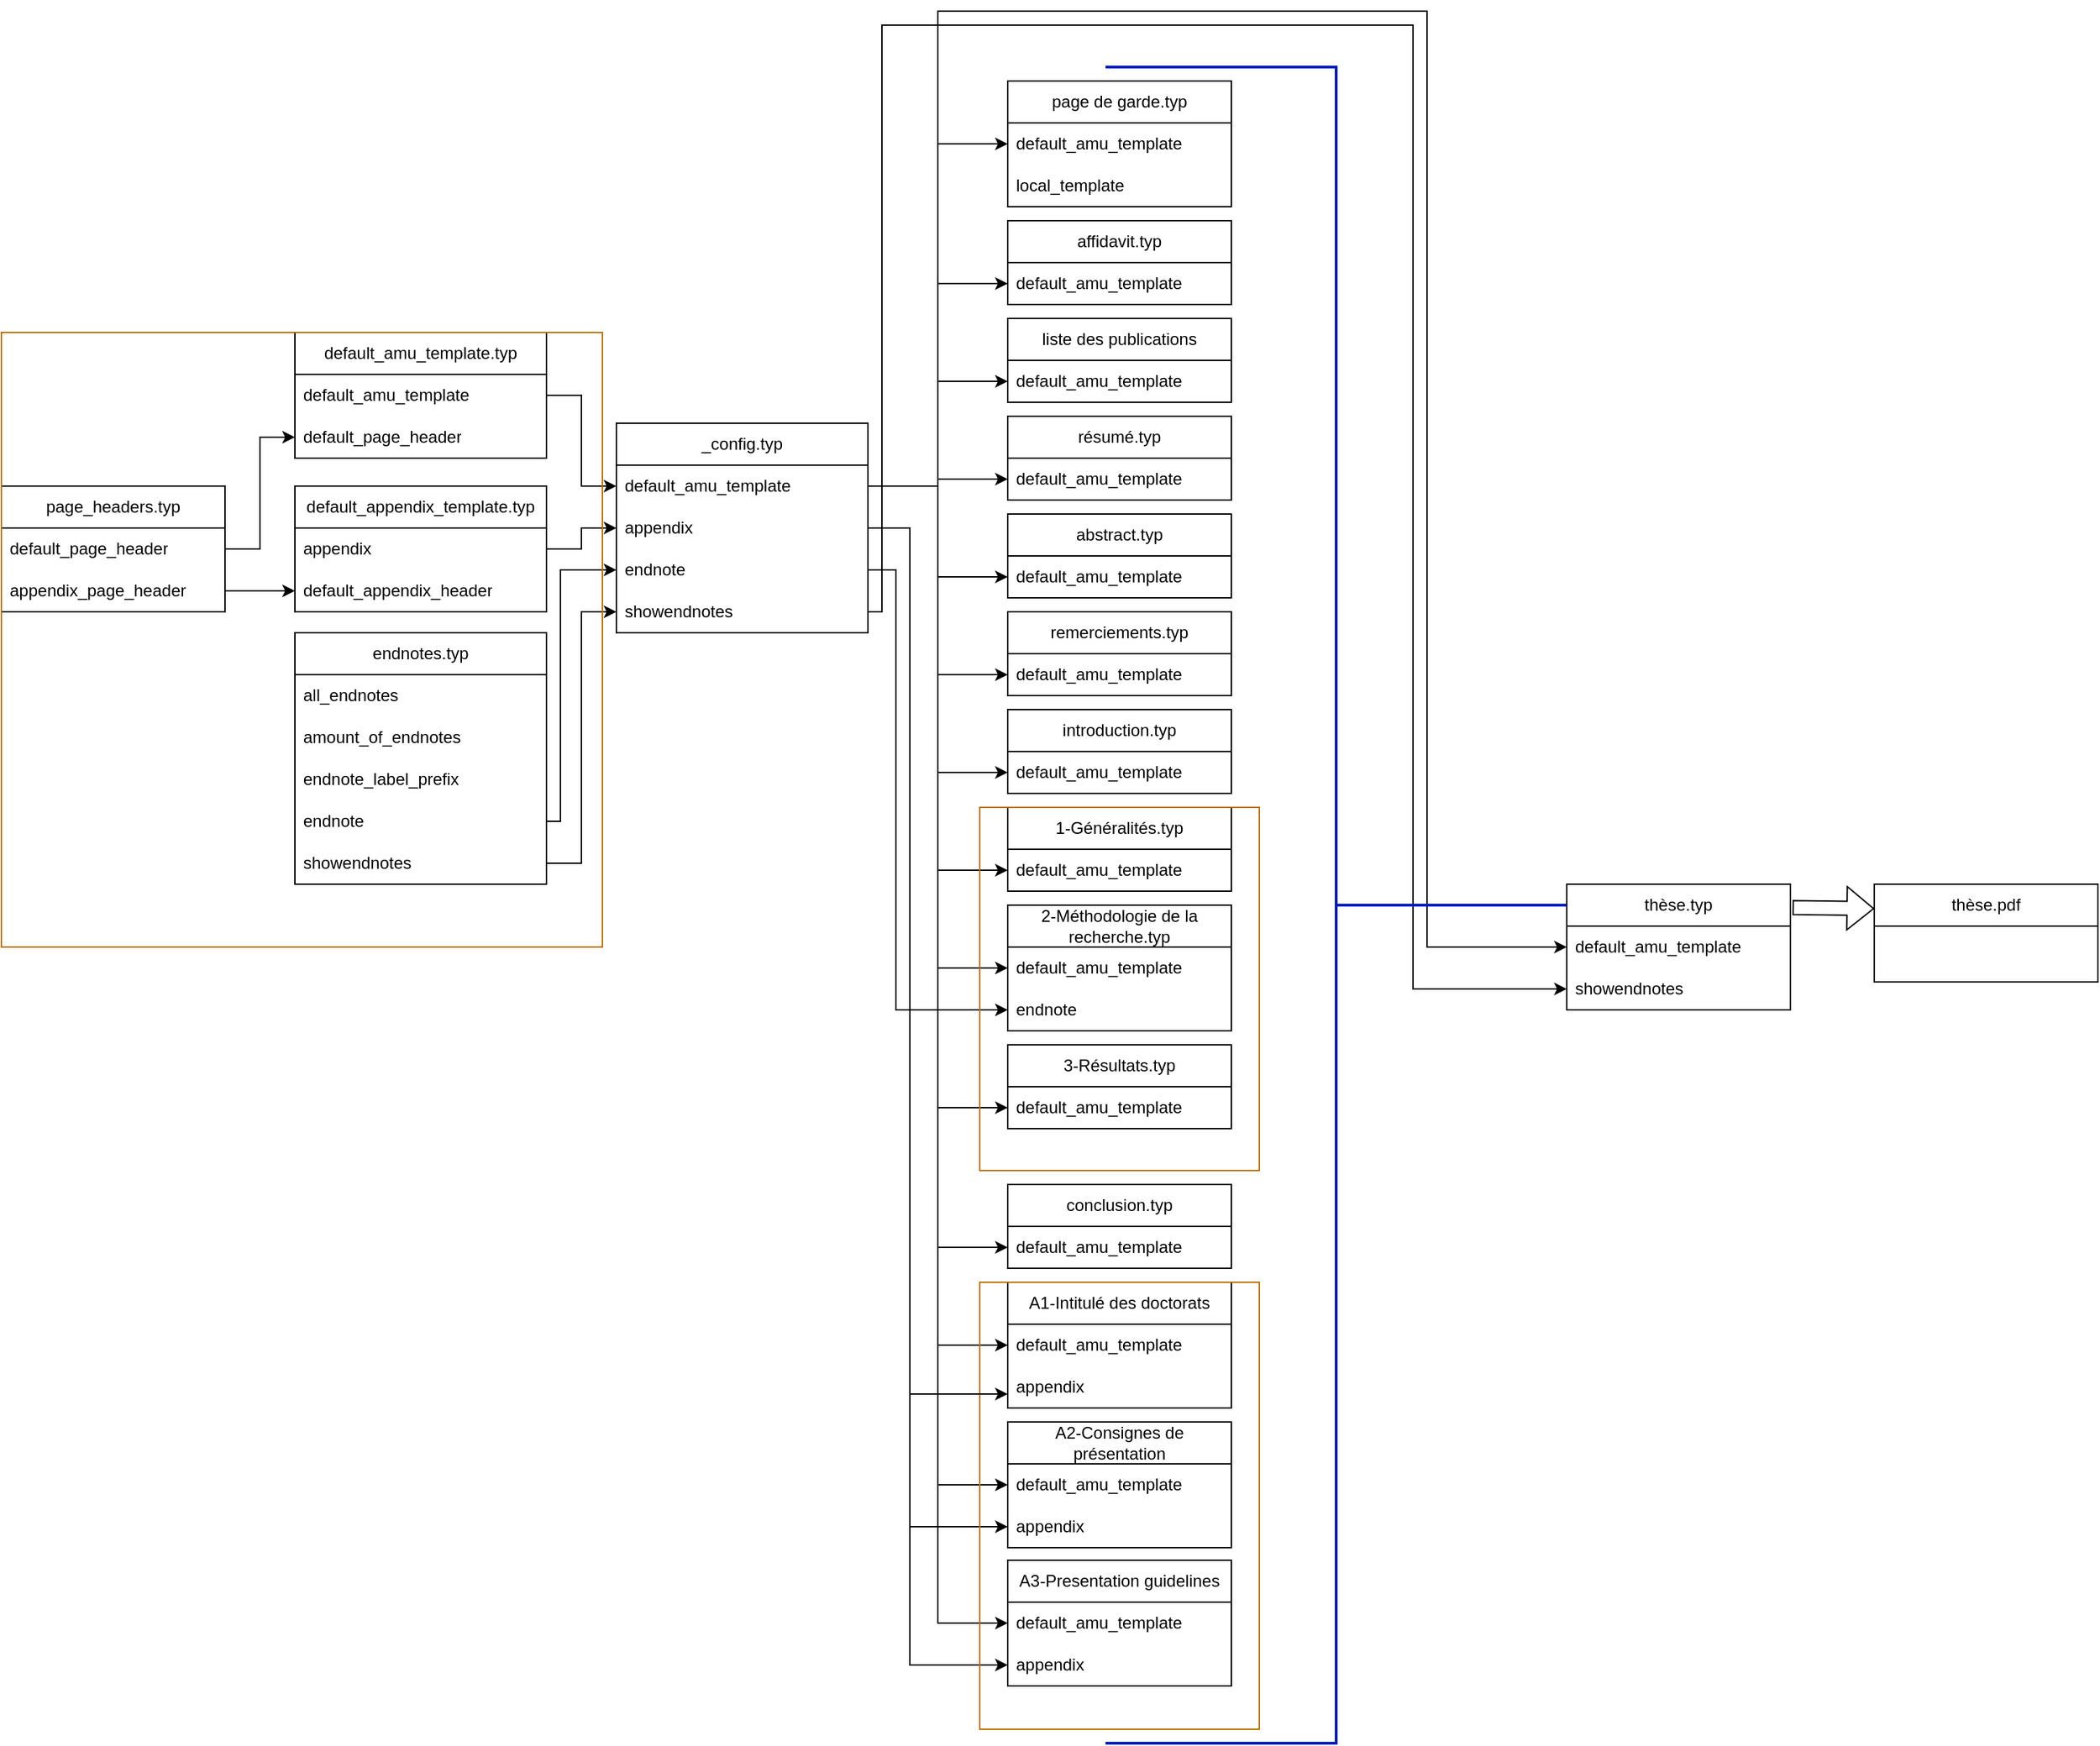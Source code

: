 <mxfile version="28.2.8">
  <diagram name="Page-1" id="f5zV6g6fs_9ZL17AsfsI">
    <mxGraphModel dx="2377" dy="2571" grid="1" gridSize="10" guides="1" tooltips="1" connect="1" arrows="1" fold="1" page="1" pageScale="1" pageWidth="827" pageHeight="1169" math="0" shadow="0">
      <root>
        <mxCell id="0" />
        <mxCell id="1" parent="0" />
        <mxCell id="rs9niIWSedK94m5eWvFF-23" value="endnotes.typ" style="swimlane;fontStyle=0;childLayout=stackLayout;horizontal=1;startSize=30;horizontalStack=0;resizeParent=1;resizeParentMax=0;resizeLast=0;collapsible=1;marginBottom=0;whiteSpace=wrap;html=1;" parent="1" vertex="1">
          <mxGeometry x="220" y="445" width="180" height="180" as="geometry" />
        </mxCell>
        <mxCell id="rs9niIWSedK94m5eWvFF-24" value="all_endnotes" style="text;strokeColor=none;fillColor=none;align=left;verticalAlign=middle;spacingLeft=4;spacingRight=4;overflow=hidden;points=[[0,0.5],[1,0.5]];portConstraint=eastwest;rotatable=0;whiteSpace=wrap;html=1;" parent="rs9niIWSedK94m5eWvFF-23" vertex="1">
          <mxGeometry y="30" width="180" height="30" as="geometry" />
        </mxCell>
        <mxCell id="rs9niIWSedK94m5eWvFF-25" value="amount_of_endnotes" style="text;strokeColor=none;fillColor=none;align=left;verticalAlign=middle;spacingLeft=4;spacingRight=4;overflow=hidden;points=[[0,0.5],[1,0.5]];portConstraint=eastwest;rotatable=0;whiteSpace=wrap;html=1;" parent="rs9niIWSedK94m5eWvFF-23" vertex="1">
          <mxGeometry y="60" width="180" height="30" as="geometry" />
        </mxCell>
        <mxCell id="rs9niIWSedK94m5eWvFF-28" value="endnote_label_prefix" style="text;strokeColor=none;fillColor=none;align=left;verticalAlign=middle;spacingLeft=4;spacingRight=4;overflow=hidden;points=[[0,0.5],[1,0.5]];portConstraint=eastwest;rotatable=0;whiteSpace=wrap;html=1;" parent="rs9niIWSedK94m5eWvFF-23" vertex="1">
          <mxGeometry y="90" width="180" height="30" as="geometry" />
        </mxCell>
        <mxCell id="rs9niIWSedK94m5eWvFF-27" value="endnote" style="text;strokeColor=none;fillColor=none;align=left;verticalAlign=middle;spacingLeft=4;spacingRight=4;overflow=hidden;points=[[0,0.5],[1,0.5]];portConstraint=eastwest;rotatable=0;whiteSpace=wrap;html=1;" parent="rs9niIWSedK94m5eWvFF-23" vertex="1">
          <mxGeometry y="120" width="180" height="30" as="geometry" />
        </mxCell>
        <mxCell id="rs9niIWSedK94m5eWvFF-29" value="showendnotes" style="text;strokeColor=none;fillColor=none;align=left;verticalAlign=middle;spacingLeft=4;spacingRight=4;overflow=hidden;points=[[0,0.5],[1,0.5]];portConstraint=eastwest;rotatable=0;whiteSpace=wrap;html=1;" parent="rs9niIWSedK94m5eWvFF-23" vertex="1">
          <mxGeometry y="150" width="180" height="30" as="geometry" />
        </mxCell>
        <mxCell id="rs9niIWSedK94m5eWvFF-9" value="default_amu_template.typ" style="swimlane;fontStyle=0;childLayout=stackLayout;horizontal=1;startSize=30;horizontalStack=0;resizeParent=1;resizeParentMax=0;resizeLast=0;collapsible=1;marginBottom=0;whiteSpace=wrap;html=1;" parent="1" vertex="1">
          <mxGeometry x="220" y="230" width="180" height="90" as="geometry" />
        </mxCell>
        <mxCell id="rs9niIWSedK94m5eWvFF-10" value="default_amu_template" style="text;strokeColor=none;fillColor=none;align=left;verticalAlign=middle;spacingLeft=4;spacingRight=4;overflow=hidden;points=[[0,0.5],[1,0.5]];portConstraint=eastwest;rotatable=0;whiteSpace=wrap;html=1;" parent="rs9niIWSedK94m5eWvFF-9" vertex="1">
          <mxGeometry y="30" width="180" height="30" as="geometry" />
        </mxCell>
        <mxCell id="rs9niIWSedK94m5eWvFF-11" value="default_page_header" style="text;strokeColor=none;fillColor=none;align=left;verticalAlign=middle;spacingLeft=4;spacingRight=4;overflow=hidden;points=[[0,0.5],[1,0.5]];portConstraint=eastwest;rotatable=0;whiteSpace=wrap;html=1;" parent="rs9niIWSedK94m5eWvFF-9" vertex="1">
          <mxGeometry y="60" width="180" height="30" as="geometry" />
        </mxCell>
        <mxCell id="rs9niIWSedK94m5eWvFF-13" value="page_headers.typ" style="swimlane;fontStyle=0;childLayout=stackLayout;horizontal=1;startSize=30;horizontalStack=0;resizeParent=1;resizeParentMax=0;resizeLast=0;collapsible=1;marginBottom=0;whiteSpace=wrap;html=1;" parent="1" vertex="1">
          <mxGeometry x="10" y="340" width="160" height="90" as="geometry" />
        </mxCell>
        <mxCell id="rs9niIWSedK94m5eWvFF-14" value="default_page_header" style="text;strokeColor=none;fillColor=none;align=left;verticalAlign=middle;spacingLeft=4;spacingRight=4;overflow=hidden;points=[[0,0.5],[1,0.5]];portConstraint=eastwest;rotatable=0;whiteSpace=wrap;html=1;" parent="rs9niIWSedK94m5eWvFF-13" vertex="1">
          <mxGeometry y="30" width="160" height="30" as="geometry" />
        </mxCell>
        <mxCell id="rs9niIWSedK94m5eWvFF-15" value="appendix_page_header" style="text;strokeColor=none;fillColor=none;align=left;verticalAlign=middle;spacingLeft=4;spacingRight=4;overflow=hidden;points=[[0,0.5],[1,0.5]];portConstraint=eastwest;rotatable=0;whiteSpace=wrap;html=1;" parent="rs9niIWSedK94m5eWvFF-13" vertex="1">
          <mxGeometry y="60" width="160" height="30" as="geometry" />
        </mxCell>
        <mxCell id="rs9niIWSedK94m5eWvFF-17" value="default_appendix_template.typ" style="swimlane;fontStyle=0;childLayout=stackLayout;horizontal=1;startSize=30;horizontalStack=0;resizeParent=1;resizeParentMax=0;resizeLast=0;collapsible=1;marginBottom=0;whiteSpace=wrap;html=1;" parent="1" vertex="1">
          <mxGeometry x="220" y="340" width="180" height="90" as="geometry" />
        </mxCell>
        <mxCell id="rs9niIWSedK94m5eWvFF-18" value="appendix" style="text;strokeColor=none;fillColor=none;align=left;verticalAlign=middle;spacingLeft=4;spacingRight=4;overflow=hidden;points=[[0,0.5],[1,0.5]];portConstraint=eastwest;rotatable=0;whiteSpace=wrap;html=1;" parent="rs9niIWSedK94m5eWvFF-17" vertex="1">
          <mxGeometry y="30" width="180" height="30" as="geometry" />
        </mxCell>
        <mxCell id="rs9niIWSedK94m5eWvFF-19" value="default_appendix_header" style="text;strokeColor=none;fillColor=none;align=left;verticalAlign=middle;spacingLeft=4;spacingRight=4;overflow=hidden;points=[[0,0.5],[1,0.5]];portConstraint=eastwest;rotatable=0;whiteSpace=wrap;html=1;" parent="rs9niIWSedK94m5eWvFF-17" vertex="1">
          <mxGeometry y="60" width="180" height="30" as="geometry" />
        </mxCell>
        <mxCell id="rs9niIWSedK94m5eWvFF-21" style="edgeStyle=orthogonalEdgeStyle;rounded=0;orthogonalLoop=1;jettySize=auto;html=1;entryX=0;entryY=0.5;entryDx=0;entryDy=0;" parent="1" source="rs9niIWSedK94m5eWvFF-15" target="rs9niIWSedK94m5eWvFF-19" edge="1">
          <mxGeometry relative="1" as="geometry" />
        </mxCell>
        <mxCell id="rs9niIWSedK94m5eWvFF-22" style="edgeStyle=orthogonalEdgeStyle;rounded=0;orthogonalLoop=1;jettySize=auto;html=1;entryX=0;entryY=0.5;entryDx=0;entryDy=0;" parent="1" source="rs9niIWSedK94m5eWvFF-14" target="rs9niIWSedK94m5eWvFF-11" edge="1">
          <mxGeometry relative="1" as="geometry" />
        </mxCell>
        <mxCell id="rs9niIWSedK94m5eWvFF-35" value="_config.typ" style="swimlane;fontStyle=0;childLayout=stackLayout;horizontal=1;startSize=30;horizontalStack=0;resizeParent=1;resizeParentMax=0;resizeLast=0;collapsible=1;marginBottom=0;whiteSpace=wrap;html=1;" parent="1" vertex="1">
          <mxGeometry x="450" y="295" width="180" height="150" as="geometry" />
        </mxCell>
        <mxCell id="rs9niIWSedK94m5eWvFF-36" value="default_amu_template" style="text;strokeColor=none;fillColor=none;align=left;verticalAlign=middle;spacingLeft=4;spacingRight=4;overflow=hidden;points=[[0,0.5],[1,0.5]];portConstraint=eastwest;rotatable=0;whiteSpace=wrap;html=1;" parent="rs9niIWSedK94m5eWvFF-35" vertex="1">
          <mxGeometry y="30" width="180" height="30" as="geometry" />
        </mxCell>
        <mxCell id="rs9niIWSedK94m5eWvFF-37" value="appendix" style="text;strokeColor=none;fillColor=none;align=left;verticalAlign=middle;spacingLeft=4;spacingRight=4;overflow=hidden;points=[[0,0.5],[1,0.5]];portConstraint=eastwest;rotatable=0;whiteSpace=wrap;html=1;" parent="rs9niIWSedK94m5eWvFF-35" vertex="1">
          <mxGeometry y="60" width="180" height="30" as="geometry" />
        </mxCell>
        <mxCell id="rs9niIWSedK94m5eWvFF-39" value="endnote" style="text;strokeColor=none;fillColor=none;align=left;verticalAlign=middle;spacingLeft=4;spacingRight=4;overflow=hidden;points=[[0,0.5],[1,0.5]];portConstraint=eastwest;rotatable=0;whiteSpace=wrap;html=1;" parent="rs9niIWSedK94m5eWvFF-35" vertex="1">
          <mxGeometry y="90" width="180" height="30" as="geometry" />
        </mxCell>
        <mxCell id="rs9niIWSedK94m5eWvFF-40" value="showendnotes" style="text;strokeColor=none;fillColor=none;align=left;verticalAlign=middle;spacingLeft=4;spacingRight=4;overflow=hidden;points=[[0,0.5],[1,0.5]];portConstraint=eastwest;rotatable=0;whiteSpace=wrap;html=1;" parent="rs9niIWSedK94m5eWvFF-35" vertex="1">
          <mxGeometry y="120" width="180" height="30" as="geometry" />
        </mxCell>
        <mxCell id="rs9niIWSedK94m5eWvFF-41" style="edgeStyle=orthogonalEdgeStyle;rounded=0;orthogonalLoop=1;jettySize=auto;html=1;entryX=0;entryY=0.5;entryDx=0;entryDy=0;" parent="1" source="rs9niIWSedK94m5eWvFF-10" target="rs9niIWSedK94m5eWvFF-36" edge="1">
          <mxGeometry relative="1" as="geometry" />
        </mxCell>
        <mxCell id="rs9niIWSedK94m5eWvFF-42" style="edgeStyle=orthogonalEdgeStyle;rounded=0;orthogonalLoop=1;jettySize=auto;html=1;entryX=0;entryY=0.5;entryDx=0;entryDy=0;" parent="1" source="rs9niIWSedK94m5eWvFF-18" target="rs9niIWSedK94m5eWvFF-37" edge="1">
          <mxGeometry relative="1" as="geometry" />
        </mxCell>
        <mxCell id="rs9niIWSedK94m5eWvFF-45" value="page de garde.typ" style="swimlane;fontStyle=0;childLayout=stackLayout;horizontal=1;startSize=30;horizontalStack=0;resizeParent=1;resizeParentMax=0;resizeLast=0;collapsible=1;marginBottom=0;whiteSpace=wrap;html=1;" parent="1" vertex="1">
          <mxGeometry x="730" y="50" width="160" height="90" as="geometry" />
        </mxCell>
        <mxCell id="rs9niIWSedK94m5eWvFF-46" value="default_amu_template" style="text;strokeColor=none;fillColor=none;align=left;verticalAlign=middle;spacingLeft=4;spacingRight=4;overflow=hidden;points=[[0,0.5],[1,0.5]];portConstraint=eastwest;rotatable=0;whiteSpace=wrap;html=1;" parent="rs9niIWSedK94m5eWvFF-45" vertex="1">
          <mxGeometry y="30" width="160" height="30" as="geometry" />
        </mxCell>
        <mxCell id="rs9niIWSedK94m5eWvFF-47" value="local_template" style="text;strokeColor=none;fillColor=none;align=left;verticalAlign=middle;spacingLeft=4;spacingRight=4;overflow=hidden;points=[[0,0.5],[1,0.5]];portConstraint=eastwest;rotatable=0;whiteSpace=wrap;html=1;" parent="rs9niIWSedK94m5eWvFF-45" vertex="1">
          <mxGeometry y="60" width="160" height="30" as="geometry" />
        </mxCell>
        <mxCell id="rs9niIWSedK94m5eWvFF-48" style="edgeStyle=orthogonalEdgeStyle;rounded=0;orthogonalLoop=1;jettySize=auto;html=1;exitX=1;exitY=0.5;exitDx=0;exitDy=0;entryX=0;entryY=0.5;entryDx=0;entryDy=0;" parent="1" source="rs9niIWSedK94m5eWvFF-36" target="rs9niIWSedK94m5eWvFF-46" edge="1">
          <mxGeometry relative="1" as="geometry" />
        </mxCell>
        <mxCell id="rs9niIWSedK94m5eWvFF-49" value="affidavit.typ" style="swimlane;fontStyle=0;childLayout=stackLayout;horizontal=1;startSize=30;horizontalStack=0;resizeParent=1;resizeParentMax=0;resizeLast=0;collapsible=1;marginBottom=0;whiteSpace=wrap;html=1;" parent="1" vertex="1">
          <mxGeometry x="730" y="150" width="160" height="60" as="geometry" />
        </mxCell>
        <mxCell id="rs9niIWSedK94m5eWvFF-50" value="default_amu_template" style="text;strokeColor=none;fillColor=none;align=left;verticalAlign=middle;spacingLeft=4;spacingRight=4;overflow=hidden;points=[[0,0.5],[1,0.5]];portConstraint=eastwest;rotatable=0;whiteSpace=wrap;html=1;" parent="rs9niIWSedK94m5eWvFF-49" vertex="1">
          <mxGeometry y="30" width="160" height="30" as="geometry" />
        </mxCell>
        <mxCell id="rs9niIWSedK94m5eWvFF-52" value="liste des publications" style="swimlane;fontStyle=0;childLayout=stackLayout;horizontal=1;startSize=30;horizontalStack=0;resizeParent=1;resizeParentMax=0;resizeLast=0;collapsible=1;marginBottom=0;whiteSpace=wrap;html=1;" parent="1" vertex="1">
          <mxGeometry x="730" y="220" width="160" height="60" as="geometry" />
        </mxCell>
        <mxCell id="rs9niIWSedK94m5eWvFF-53" value="default_amu_template" style="text;strokeColor=none;fillColor=none;align=left;verticalAlign=middle;spacingLeft=4;spacingRight=4;overflow=hidden;points=[[0,0.5],[1,0.5]];portConstraint=eastwest;rotatable=0;whiteSpace=wrap;html=1;" parent="rs9niIWSedK94m5eWvFF-52" vertex="1">
          <mxGeometry y="30" width="160" height="30" as="geometry" />
        </mxCell>
        <mxCell id="rs9niIWSedK94m5eWvFF-54" value="résumé.typ" style="swimlane;fontStyle=0;childLayout=stackLayout;horizontal=1;startSize=30;horizontalStack=0;resizeParent=1;resizeParentMax=0;resizeLast=0;collapsible=1;marginBottom=0;whiteSpace=wrap;html=1;" parent="1" vertex="1">
          <mxGeometry x="730" y="290" width="160" height="60" as="geometry" />
        </mxCell>
        <mxCell id="rs9niIWSedK94m5eWvFF-55" value="default_amu_template" style="text;strokeColor=none;fillColor=none;align=left;verticalAlign=middle;spacingLeft=4;spacingRight=4;overflow=hidden;points=[[0,0.5],[1,0.5]];portConstraint=eastwest;rotatable=0;whiteSpace=wrap;html=1;" parent="rs9niIWSedK94m5eWvFF-54" vertex="1">
          <mxGeometry y="30" width="160" height="30" as="geometry" />
        </mxCell>
        <mxCell id="rs9niIWSedK94m5eWvFF-56" value="abstract.typ" style="swimlane;fontStyle=0;childLayout=stackLayout;horizontal=1;startSize=30;horizontalStack=0;resizeParent=1;resizeParentMax=0;resizeLast=0;collapsible=1;marginBottom=0;whiteSpace=wrap;html=1;" parent="1" vertex="1">
          <mxGeometry x="730" y="360" width="160" height="60" as="geometry" />
        </mxCell>
        <mxCell id="rs9niIWSedK94m5eWvFF-57" value="default_amu_template" style="text;strokeColor=none;fillColor=none;align=left;verticalAlign=middle;spacingLeft=4;spacingRight=4;overflow=hidden;points=[[0,0.5],[1,0.5]];portConstraint=eastwest;rotatable=0;whiteSpace=wrap;html=1;" parent="rs9niIWSedK94m5eWvFF-56" vertex="1">
          <mxGeometry y="30" width="160" height="30" as="geometry" />
        </mxCell>
        <mxCell id="rs9niIWSedK94m5eWvFF-58" value="remerciements.typ" style="swimlane;fontStyle=0;childLayout=stackLayout;horizontal=1;startSize=30;horizontalStack=0;resizeParent=1;resizeParentMax=0;resizeLast=0;collapsible=1;marginBottom=0;whiteSpace=wrap;html=1;" parent="1" vertex="1">
          <mxGeometry x="730" y="430" width="160" height="60" as="geometry" />
        </mxCell>
        <mxCell id="rs9niIWSedK94m5eWvFF-59" value="default_amu_template" style="text;strokeColor=none;fillColor=none;align=left;verticalAlign=middle;spacingLeft=4;spacingRight=4;overflow=hidden;points=[[0,0.5],[1,0.5]];portConstraint=eastwest;rotatable=0;whiteSpace=wrap;html=1;" parent="rs9niIWSedK94m5eWvFF-58" vertex="1">
          <mxGeometry y="30" width="160" height="30" as="geometry" />
        </mxCell>
        <mxCell id="rs9niIWSedK94m5eWvFF-60" value="introduction.typ" style="swimlane;fontStyle=0;childLayout=stackLayout;horizontal=1;startSize=30;horizontalStack=0;resizeParent=1;resizeParentMax=0;resizeLast=0;collapsible=1;marginBottom=0;whiteSpace=wrap;html=1;" parent="1" vertex="1">
          <mxGeometry x="730" y="500" width="160" height="60" as="geometry" />
        </mxCell>
        <mxCell id="rs9niIWSedK94m5eWvFF-61" value="default_amu_template" style="text;strokeColor=none;fillColor=none;align=left;verticalAlign=middle;spacingLeft=4;spacingRight=4;overflow=hidden;points=[[0,0.5],[1,0.5]];portConstraint=eastwest;rotatable=0;whiteSpace=wrap;html=1;" parent="rs9niIWSedK94m5eWvFF-60" vertex="1">
          <mxGeometry y="30" width="160" height="30" as="geometry" />
        </mxCell>
        <mxCell id="rs9niIWSedK94m5eWvFF-62" value="1-Généralités.typ" style="swimlane;fontStyle=0;childLayout=stackLayout;horizontal=1;startSize=30;horizontalStack=0;resizeParent=1;resizeParentMax=0;resizeLast=0;collapsible=1;marginBottom=0;whiteSpace=wrap;html=1;" parent="1" vertex="1">
          <mxGeometry x="730" y="570" width="160" height="60" as="geometry" />
        </mxCell>
        <mxCell id="rs9niIWSedK94m5eWvFF-63" value="default_amu_template" style="text;strokeColor=none;fillColor=none;align=left;verticalAlign=middle;spacingLeft=4;spacingRight=4;overflow=hidden;points=[[0,0.5],[1,0.5]];portConstraint=eastwest;rotatable=0;whiteSpace=wrap;html=1;" parent="rs9niIWSedK94m5eWvFF-62" vertex="1">
          <mxGeometry y="30" width="160" height="30" as="geometry" />
        </mxCell>
        <mxCell id="rs9niIWSedK94m5eWvFF-64" value="2-Méthodologie de la recherche.typ" style="swimlane;fontStyle=0;childLayout=stackLayout;horizontal=1;startSize=30;horizontalStack=0;resizeParent=1;resizeParentMax=0;resizeLast=0;collapsible=1;marginBottom=0;whiteSpace=wrap;html=1;" parent="1" vertex="1">
          <mxGeometry x="730" y="640" width="160" height="90" as="geometry" />
        </mxCell>
        <mxCell id="rs9niIWSedK94m5eWvFF-65" value="default_amu_template" style="text;strokeColor=none;fillColor=none;align=left;verticalAlign=middle;spacingLeft=4;spacingRight=4;overflow=hidden;points=[[0,0.5],[1,0.5]];portConstraint=eastwest;rotatable=0;whiteSpace=wrap;html=1;" parent="rs9niIWSedK94m5eWvFF-64" vertex="1">
          <mxGeometry y="30" width="160" height="30" as="geometry" />
        </mxCell>
        <mxCell id="rs9niIWSedK94m5eWvFF-66" value="endnote" style="text;strokeColor=none;fillColor=none;align=left;verticalAlign=middle;spacingLeft=4;spacingRight=4;overflow=hidden;points=[[0,0.5],[1,0.5]];portConstraint=eastwest;rotatable=0;whiteSpace=wrap;html=1;" parent="rs9niIWSedK94m5eWvFF-64" vertex="1">
          <mxGeometry y="60" width="160" height="30" as="geometry" />
        </mxCell>
        <mxCell id="rs9niIWSedK94m5eWvFF-67" value="3-Résultats.typ" style="swimlane;fontStyle=0;childLayout=stackLayout;horizontal=1;startSize=30;horizontalStack=0;resizeParent=1;resizeParentMax=0;resizeLast=0;collapsible=1;marginBottom=0;whiteSpace=wrap;html=1;" parent="1" vertex="1">
          <mxGeometry x="730" y="740" width="160" height="60" as="geometry" />
        </mxCell>
        <mxCell id="rs9niIWSedK94m5eWvFF-68" value="default_amu_template" style="text;strokeColor=none;fillColor=none;align=left;verticalAlign=middle;spacingLeft=4;spacingRight=4;overflow=hidden;points=[[0,0.5],[1,0.5]];portConstraint=eastwest;rotatable=0;whiteSpace=wrap;html=1;" parent="rs9niIWSedK94m5eWvFF-67" vertex="1">
          <mxGeometry y="30" width="160" height="30" as="geometry" />
        </mxCell>
        <mxCell id="rs9niIWSedK94m5eWvFF-69" value="conclusion.typ" style="swimlane;fontStyle=0;childLayout=stackLayout;horizontal=1;startSize=30;horizontalStack=0;resizeParent=1;resizeParentMax=0;resizeLast=0;collapsible=1;marginBottom=0;whiteSpace=wrap;html=1;" parent="1" vertex="1">
          <mxGeometry x="730" y="840" width="160" height="60" as="geometry" />
        </mxCell>
        <mxCell id="rs9niIWSedK94m5eWvFF-70" value="default_amu_template" style="text;strokeColor=none;fillColor=none;align=left;verticalAlign=middle;spacingLeft=4;spacingRight=4;overflow=hidden;points=[[0,0.5],[1,0.5]];portConstraint=eastwest;rotatable=0;whiteSpace=wrap;html=1;" parent="rs9niIWSedK94m5eWvFF-69" vertex="1">
          <mxGeometry y="30" width="160" height="30" as="geometry" />
        </mxCell>
        <mxCell id="rs9niIWSedK94m5eWvFF-71" value="A1-Intitulé des doctorats" style="swimlane;fontStyle=0;childLayout=stackLayout;horizontal=1;startSize=30;horizontalStack=0;resizeParent=1;resizeParentMax=0;resizeLast=0;collapsible=1;marginBottom=0;whiteSpace=wrap;html=1;" parent="1" vertex="1">
          <mxGeometry x="730" y="910" width="160" height="90" as="geometry" />
        </mxCell>
        <mxCell id="rs9niIWSedK94m5eWvFF-72" value="default_amu_template" style="text;strokeColor=none;fillColor=none;align=left;verticalAlign=middle;spacingLeft=4;spacingRight=4;overflow=hidden;points=[[0,0.5],[1,0.5]];portConstraint=eastwest;rotatable=0;whiteSpace=wrap;html=1;" parent="rs9niIWSedK94m5eWvFF-71" vertex="1">
          <mxGeometry y="30" width="160" height="30" as="geometry" />
        </mxCell>
        <mxCell id="rs9niIWSedK94m5eWvFF-73" value="appendix" style="text;strokeColor=none;fillColor=none;align=left;verticalAlign=middle;spacingLeft=4;spacingRight=4;overflow=hidden;points=[[0,0.5],[1,0.5]];portConstraint=eastwest;rotatable=0;whiteSpace=wrap;html=1;" parent="rs9niIWSedK94m5eWvFF-71" vertex="1">
          <mxGeometry y="60" width="160" height="30" as="geometry" />
        </mxCell>
        <mxCell id="rs9niIWSedK94m5eWvFF-74" value="A2-Consignes de présentation" style="swimlane;fontStyle=0;childLayout=stackLayout;horizontal=1;startSize=30;horizontalStack=0;resizeParent=1;resizeParentMax=0;resizeLast=0;collapsible=1;marginBottom=0;whiteSpace=wrap;html=1;" parent="1" vertex="1">
          <mxGeometry x="730" y="1010" width="160" height="90" as="geometry" />
        </mxCell>
        <mxCell id="rs9niIWSedK94m5eWvFF-75" value="default_amu_template" style="text;strokeColor=none;fillColor=none;align=left;verticalAlign=middle;spacingLeft=4;spacingRight=4;overflow=hidden;points=[[0,0.5],[1,0.5]];portConstraint=eastwest;rotatable=0;whiteSpace=wrap;html=1;" parent="rs9niIWSedK94m5eWvFF-74" vertex="1">
          <mxGeometry y="30" width="160" height="30" as="geometry" />
        </mxCell>
        <mxCell id="rs9niIWSedK94m5eWvFF-76" value="appendix" style="text;strokeColor=none;fillColor=none;align=left;verticalAlign=middle;spacingLeft=4;spacingRight=4;overflow=hidden;points=[[0,0.5],[1,0.5]];portConstraint=eastwest;rotatable=0;whiteSpace=wrap;html=1;" parent="rs9niIWSedK94m5eWvFF-74" vertex="1">
          <mxGeometry y="60" width="160" height="30" as="geometry" />
        </mxCell>
        <mxCell id="rs9niIWSedK94m5eWvFF-77" value="A3-Presentation guidelines" style="swimlane;fontStyle=0;childLayout=stackLayout;horizontal=1;startSize=30;horizontalStack=0;resizeParent=1;resizeParentMax=0;resizeLast=0;collapsible=1;marginBottom=0;whiteSpace=wrap;html=1;" parent="1" vertex="1">
          <mxGeometry x="730" y="1109" width="160" height="90" as="geometry" />
        </mxCell>
        <mxCell id="rs9niIWSedK94m5eWvFF-78" value="default_amu_template" style="text;strokeColor=none;fillColor=none;align=left;verticalAlign=middle;spacingLeft=4;spacingRight=4;overflow=hidden;points=[[0,0.5],[1,0.5]];portConstraint=eastwest;rotatable=0;whiteSpace=wrap;html=1;" parent="rs9niIWSedK94m5eWvFF-77" vertex="1">
          <mxGeometry y="30" width="160" height="30" as="geometry" />
        </mxCell>
        <mxCell id="rs9niIWSedK94m5eWvFF-79" value="appendix" style="text;strokeColor=none;fillColor=none;align=left;verticalAlign=middle;spacingLeft=4;spacingRight=4;overflow=hidden;points=[[0,0.5],[1,0.5]];portConstraint=eastwest;rotatable=0;whiteSpace=wrap;html=1;" parent="rs9niIWSedK94m5eWvFF-77" vertex="1">
          <mxGeometry y="60" width="160" height="30" as="geometry" />
        </mxCell>
        <mxCell id="rs9niIWSedK94m5eWvFF-80" style="edgeStyle=orthogonalEdgeStyle;rounded=0;orthogonalLoop=1;jettySize=auto;html=1;exitX=1;exitY=0.5;exitDx=0;exitDy=0;entryX=0;entryY=0.5;entryDx=0;entryDy=0;" parent="1" source="rs9niIWSedK94m5eWvFF-36" target="rs9niIWSedK94m5eWvFF-50" edge="1">
          <mxGeometry relative="1" as="geometry" />
        </mxCell>
        <mxCell id="rs9niIWSedK94m5eWvFF-81" style="edgeStyle=orthogonalEdgeStyle;rounded=0;orthogonalLoop=1;jettySize=auto;html=1;exitX=1;exitY=0.5;exitDx=0;exitDy=0;entryX=0;entryY=0.5;entryDx=0;entryDy=0;" parent="1" source="rs9niIWSedK94m5eWvFF-36" target="rs9niIWSedK94m5eWvFF-53" edge="1">
          <mxGeometry relative="1" as="geometry" />
        </mxCell>
        <mxCell id="rs9niIWSedK94m5eWvFF-82" style="edgeStyle=orthogonalEdgeStyle;rounded=0;orthogonalLoop=1;jettySize=auto;html=1;exitX=1;exitY=0.5;exitDx=0;exitDy=0;entryX=0;entryY=0.5;entryDx=0;entryDy=0;" parent="1" source="rs9niIWSedK94m5eWvFF-36" target="rs9niIWSedK94m5eWvFF-78" edge="1">
          <mxGeometry relative="1" as="geometry">
            <Array as="points">
              <mxPoint x="680" y="340" />
              <mxPoint x="680" y="1154" />
            </Array>
          </mxGeometry>
        </mxCell>
        <mxCell id="rs9niIWSedK94m5eWvFF-83" style="edgeStyle=orthogonalEdgeStyle;rounded=0;orthogonalLoop=1;jettySize=auto;html=1;exitX=1;exitY=0.5;exitDx=0;exitDy=0;entryX=0;entryY=0.5;entryDx=0;entryDy=0;" parent="1" source="rs9niIWSedK94m5eWvFF-36" target="rs9niIWSedK94m5eWvFF-75" edge="1">
          <mxGeometry relative="1" as="geometry">
            <Array as="points">
              <mxPoint x="680" y="340" />
              <mxPoint x="680" y="1055" />
            </Array>
          </mxGeometry>
        </mxCell>
        <mxCell id="rs9niIWSedK94m5eWvFF-84" style="edgeStyle=orthogonalEdgeStyle;rounded=0;orthogonalLoop=1;jettySize=auto;html=1;exitX=1;exitY=0.5;exitDx=0;exitDy=0;entryX=0;entryY=0.5;entryDx=0;entryDy=0;" parent="1" source="rs9niIWSedK94m5eWvFF-36" target="rs9niIWSedK94m5eWvFF-72" edge="1">
          <mxGeometry relative="1" as="geometry">
            <Array as="points">
              <mxPoint x="680" y="340" />
              <mxPoint x="680" y="955" />
            </Array>
          </mxGeometry>
        </mxCell>
        <mxCell id="rs9niIWSedK94m5eWvFF-85" style="edgeStyle=orthogonalEdgeStyle;rounded=0;orthogonalLoop=1;jettySize=auto;html=1;exitX=1;exitY=0.5;exitDx=0;exitDy=0;entryX=0;entryY=0.5;entryDx=0;entryDy=0;" parent="1" source="rs9niIWSedK94m5eWvFF-36" target="rs9niIWSedK94m5eWvFF-70" edge="1">
          <mxGeometry relative="1" as="geometry" />
        </mxCell>
        <mxCell id="rs9niIWSedK94m5eWvFF-86" style="edgeStyle=orthogonalEdgeStyle;rounded=0;orthogonalLoop=1;jettySize=auto;html=1;exitX=1;exitY=0.5;exitDx=0;exitDy=0;entryX=0;entryY=0.5;entryDx=0;entryDy=0;" parent="1" source="rs9niIWSedK94m5eWvFF-36" target="rs9niIWSedK94m5eWvFF-68" edge="1">
          <mxGeometry relative="1" as="geometry" />
        </mxCell>
        <mxCell id="rs9niIWSedK94m5eWvFF-87" style="edgeStyle=orthogonalEdgeStyle;rounded=0;orthogonalLoop=1;jettySize=auto;html=1;exitX=1;exitY=0.5;exitDx=0;exitDy=0;entryX=0;entryY=0.5;entryDx=0;entryDy=0;" parent="1" source="rs9niIWSedK94m5eWvFF-36" target="rs9niIWSedK94m5eWvFF-65" edge="1">
          <mxGeometry relative="1" as="geometry" />
        </mxCell>
        <mxCell id="rs9niIWSedK94m5eWvFF-88" style="edgeStyle=orthogonalEdgeStyle;rounded=0;orthogonalLoop=1;jettySize=auto;html=1;exitX=1;exitY=0.5;exitDx=0;exitDy=0;entryX=0;entryY=0.5;entryDx=0;entryDy=0;" parent="1" source="rs9niIWSedK94m5eWvFF-36" target="rs9niIWSedK94m5eWvFF-63" edge="1">
          <mxGeometry relative="1" as="geometry" />
        </mxCell>
        <mxCell id="rs9niIWSedK94m5eWvFF-89" style="edgeStyle=orthogonalEdgeStyle;rounded=0;orthogonalLoop=1;jettySize=auto;html=1;exitX=1;exitY=0.5;exitDx=0;exitDy=0;entryX=0;entryY=0.5;entryDx=0;entryDy=0;" parent="1" source="rs9niIWSedK94m5eWvFF-36" target="rs9niIWSedK94m5eWvFF-61" edge="1">
          <mxGeometry relative="1" as="geometry" />
        </mxCell>
        <mxCell id="rs9niIWSedK94m5eWvFF-90" style="edgeStyle=orthogonalEdgeStyle;rounded=0;orthogonalLoop=1;jettySize=auto;html=1;exitX=1;exitY=0.5;exitDx=0;exitDy=0;entryX=0;entryY=0.5;entryDx=0;entryDy=0;" parent="1" source="rs9niIWSedK94m5eWvFF-36" target="rs9niIWSedK94m5eWvFF-59" edge="1">
          <mxGeometry relative="1" as="geometry" />
        </mxCell>
        <mxCell id="rs9niIWSedK94m5eWvFF-91" style="edgeStyle=orthogonalEdgeStyle;rounded=0;orthogonalLoop=1;jettySize=auto;html=1;exitX=1;exitY=0.5;exitDx=0;exitDy=0;entryX=0;entryY=0.5;entryDx=0;entryDy=0;" parent="1" source="rs9niIWSedK94m5eWvFF-36" target="rs9niIWSedK94m5eWvFF-57" edge="1">
          <mxGeometry relative="1" as="geometry" />
        </mxCell>
        <mxCell id="rs9niIWSedK94m5eWvFF-92" style="edgeStyle=orthogonalEdgeStyle;rounded=0;orthogonalLoop=1;jettySize=auto;html=1;exitX=1;exitY=0.5;exitDx=0;exitDy=0;entryX=0;entryY=0.5;entryDx=0;entryDy=0;" parent="1" source="rs9niIWSedK94m5eWvFF-36" target="rs9niIWSedK94m5eWvFF-55" edge="1">
          <mxGeometry relative="1" as="geometry" />
        </mxCell>
        <mxCell id="rs9niIWSedK94m5eWvFF-93" style="edgeStyle=orthogonalEdgeStyle;rounded=0;orthogonalLoop=1;jettySize=auto;html=1;exitX=1;exitY=0.5;exitDx=0;exitDy=0;entryX=0;entryY=0.5;entryDx=0;entryDy=0;" parent="1" source="rs9niIWSedK94m5eWvFF-37" target="rs9niIWSedK94m5eWvFF-76" edge="1">
          <mxGeometry relative="1" as="geometry">
            <Array as="points">
              <mxPoint x="660" y="370" />
              <mxPoint x="660" y="1085" />
            </Array>
          </mxGeometry>
        </mxCell>
        <mxCell id="rs9niIWSedK94m5eWvFF-95" style="edgeStyle=orthogonalEdgeStyle;rounded=0;orthogonalLoop=1;jettySize=auto;html=1;exitX=1;exitY=0.5;exitDx=0;exitDy=0;entryX=0;entryY=0.5;entryDx=0;entryDy=0;" parent="1" source="rs9niIWSedK94m5eWvFF-37" target="rs9niIWSedK94m5eWvFF-79" edge="1">
          <mxGeometry relative="1" as="geometry">
            <Array as="points">
              <mxPoint x="660" y="370" />
              <mxPoint x="660" y="1184" />
            </Array>
          </mxGeometry>
        </mxCell>
        <mxCell id="rs9niIWSedK94m5eWvFF-96" style="edgeStyle=orthogonalEdgeStyle;rounded=0;orthogonalLoop=1;jettySize=auto;html=1;exitX=1;exitY=0.5;exitDx=0;exitDy=0;entryX=0;entryY=0.5;entryDx=0;entryDy=0;" parent="1" source="rs9niIWSedK94m5eWvFF-39" target="rs9niIWSedK94m5eWvFF-66" edge="1">
          <mxGeometry relative="1" as="geometry">
            <Array as="points">
              <mxPoint x="650" y="400" />
              <mxPoint x="650" y="715" />
            </Array>
          </mxGeometry>
        </mxCell>
        <mxCell id="rs9niIWSedK94m5eWvFF-97" value="thèse.typ" style="swimlane;fontStyle=0;childLayout=stackLayout;horizontal=1;startSize=30;horizontalStack=0;resizeParent=1;resizeParentMax=0;resizeLast=0;collapsible=1;marginBottom=0;whiteSpace=wrap;html=1;" parent="1" vertex="1">
          <mxGeometry x="1130" y="625" width="160" height="90" as="geometry" />
        </mxCell>
        <mxCell id="rs9niIWSedK94m5eWvFF-98" value="default_amu_template" style="text;strokeColor=none;fillColor=none;align=left;verticalAlign=middle;spacingLeft=4;spacingRight=4;overflow=hidden;points=[[0,0.5],[1,0.5]];portConstraint=eastwest;rotatable=0;whiteSpace=wrap;html=1;" parent="rs9niIWSedK94m5eWvFF-97" vertex="1">
          <mxGeometry y="30" width="160" height="30" as="geometry" />
        </mxCell>
        <mxCell id="rs9niIWSedK94m5eWvFF-99" value="showendnotes" style="text;strokeColor=none;fillColor=none;align=left;verticalAlign=middle;spacingLeft=4;spacingRight=4;overflow=hidden;points=[[0,0.5],[1,0.5]];portConstraint=eastwest;rotatable=0;whiteSpace=wrap;html=1;" parent="rs9niIWSedK94m5eWvFF-97" vertex="1">
          <mxGeometry y="60" width="160" height="30" as="geometry" />
        </mxCell>
        <mxCell id="rs9niIWSedK94m5eWvFF-100" style="edgeStyle=orthogonalEdgeStyle;rounded=0;orthogonalLoop=1;jettySize=auto;html=1;exitX=1;exitY=0.5;exitDx=0;exitDy=0;entryX=0;entryY=0.5;entryDx=0;entryDy=0;" parent="1" source="rs9niIWSedK94m5eWvFF-36" target="rs9niIWSedK94m5eWvFF-98" edge="1">
          <mxGeometry relative="1" as="geometry">
            <Array as="points">
              <mxPoint x="680" y="340" />
              <mxPoint x="680" />
              <mxPoint x="1030" />
              <mxPoint x="1030" y="670" />
            </Array>
          </mxGeometry>
        </mxCell>
        <mxCell id="rs9niIWSedK94m5eWvFF-101" style="edgeStyle=orthogonalEdgeStyle;rounded=0;orthogonalLoop=1;jettySize=auto;html=1;entryX=0;entryY=0.5;entryDx=0;entryDy=0;" parent="1" source="rs9niIWSedK94m5eWvFF-40" target="rs9niIWSedK94m5eWvFF-99" edge="1">
          <mxGeometry relative="1" as="geometry">
            <Array as="points">
              <mxPoint x="640" y="430" />
              <mxPoint x="640" y="10" />
              <mxPoint x="1020" y="10" />
              <mxPoint x="1020" y="700" />
            </Array>
          </mxGeometry>
        </mxCell>
        <mxCell id="rs9niIWSedK94m5eWvFF-103" value="" style="shape=flexArrow;endArrow=classic;html=1;rounded=0;exitX=1.009;exitY=0.186;exitDx=0;exitDy=0;exitPerimeter=0;entryX=0;entryY=0.25;entryDx=0;entryDy=0;" parent="1" source="rs9niIWSedK94m5eWvFF-97" target="rs9niIWSedK94m5eWvFF-104" edge="1">
          <mxGeometry width="50" height="50" relative="1" as="geometry">
            <mxPoint x="1350" y="655" as="sourcePoint" />
            <mxPoint x="1420" y="615" as="targetPoint" />
          </mxGeometry>
        </mxCell>
        <mxCell id="rs9niIWSedK94m5eWvFF-104" value="thèse.pdf" style="swimlane;fontStyle=0;childLayout=stackLayout;horizontal=1;startSize=30;horizontalStack=0;resizeParent=1;resizeParentMax=0;resizeLast=0;collapsible=1;marginBottom=0;whiteSpace=wrap;html=1;" parent="1" vertex="1">
          <mxGeometry x="1350" y="625" width="160" height="70" as="geometry" />
        </mxCell>
        <mxCell id="rs9niIWSedK94m5eWvFF-108" value="" style="strokeWidth=2;html=1;shape=mxgraph.flowchart.annotation_2;align=left;labelPosition=right;pointerEvents=1;rotation=-180;fillColor=#0050ef;fontColor=#ffffff;strokeColor=#001DBC;" parent="1" vertex="1">
          <mxGeometry x="800" y="40" width="330" height="1200" as="geometry" />
        </mxCell>
        <mxCell id="rs9niIWSedK94m5eWvFF-110" style="edgeStyle=orthogonalEdgeStyle;rounded=0;orthogonalLoop=1;jettySize=auto;html=1;entryX=0;entryY=0.5;entryDx=0;entryDy=0;" parent="1" source="rs9niIWSedK94m5eWvFF-27" target="rs9niIWSedK94m5eWvFF-39" edge="1">
          <mxGeometry relative="1" as="geometry">
            <Array as="points">
              <mxPoint x="410" y="580" />
              <mxPoint x="410" y="400" />
            </Array>
          </mxGeometry>
        </mxCell>
        <mxCell id="rs9niIWSedK94m5eWvFF-111" style="edgeStyle=orthogonalEdgeStyle;rounded=0;orthogonalLoop=1;jettySize=auto;html=1;exitX=1;exitY=0.5;exitDx=0;exitDy=0;entryX=0;entryY=0.5;entryDx=0;entryDy=0;" parent="1" source="rs9niIWSedK94m5eWvFF-29" target="rs9niIWSedK94m5eWvFF-40" edge="1">
          <mxGeometry relative="1" as="geometry" />
        </mxCell>
        <mxCell id="HUz8oWcrmafcn_O6udd4-1" value="&lt;p&gt;&lt;b&gt;&lt;font style=&quot;color: rgb(255, 255, 255);&quot;&gt;Dossier &quot;templates&quot;&lt;/font&gt;&lt;/b&gt;&lt;/p&gt;" style="rounded=0;whiteSpace=wrap;html=1;fillColor=none;fontColor=#000000;strokeColor=#BD7000;verticalAlign=bottom;" vertex="1" parent="1">
          <mxGeometry x="10" y="230" width="430" height="440" as="geometry" />
        </mxCell>
        <mxCell id="HUz8oWcrmafcn_O6udd4-2" value="&lt;font style=&quot;color: rgb(255, 255, 255);&quot;&gt;&lt;b&gt;Dossier &quot;Annexes&quot;&lt;/b&gt;&lt;/font&gt;" style="rounded=0;whiteSpace=wrap;html=1;fillColor=none;fontColor=#000000;strokeColor=#BD7000;align=center;verticalAlign=bottom;fontFamily=Helvetica;fontSize=12;" vertex="1" parent="1">
          <mxGeometry x="710" y="910" width="200" height="320" as="geometry" />
        </mxCell>
        <mxCell id="HUz8oWcrmafcn_O6udd4-3" value="&lt;b&gt;&lt;font style=&quot;color: rgb(255, 255, 255);&quot;&gt;Dossier &quot;Chapitres&quot;&lt;/font&gt;&lt;/b&gt;" style="rounded=0;whiteSpace=wrap;html=1;fillColor=none;fontColor=#000000;strokeColor=#BD7000;verticalAlign=bottom;" vertex="1" parent="1">
          <mxGeometry x="710" y="570" width="200" height="260" as="geometry" />
        </mxCell>
        <mxCell id="HUz8oWcrmafcn_O6udd4-4" style="edgeStyle=orthogonalEdgeStyle;rounded=0;orthogonalLoop=1;jettySize=auto;html=1;exitX=1;exitY=0.5;exitDx=0;exitDy=0;entryX=0.1;entryY=0.25;entryDx=0;entryDy=0;entryPerimeter=0;" edge="1" parent="1" source="rs9niIWSedK94m5eWvFF-37" target="HUz8oWcrmafcn_O6udd4-2">
          <mxGeometry relative="1" as="geometry">
            <mxPoint x="660" y="980" as="targetPoint" />
            <Array as="points">
              <mxPoint x="660" y="370" />
              <mxPoint x="660" y="990" />
            </Array>
          </mxGeometry>
        </mxCell>
      </root>
    </mxGraphModel>
  </diagram>
</mxfile>
